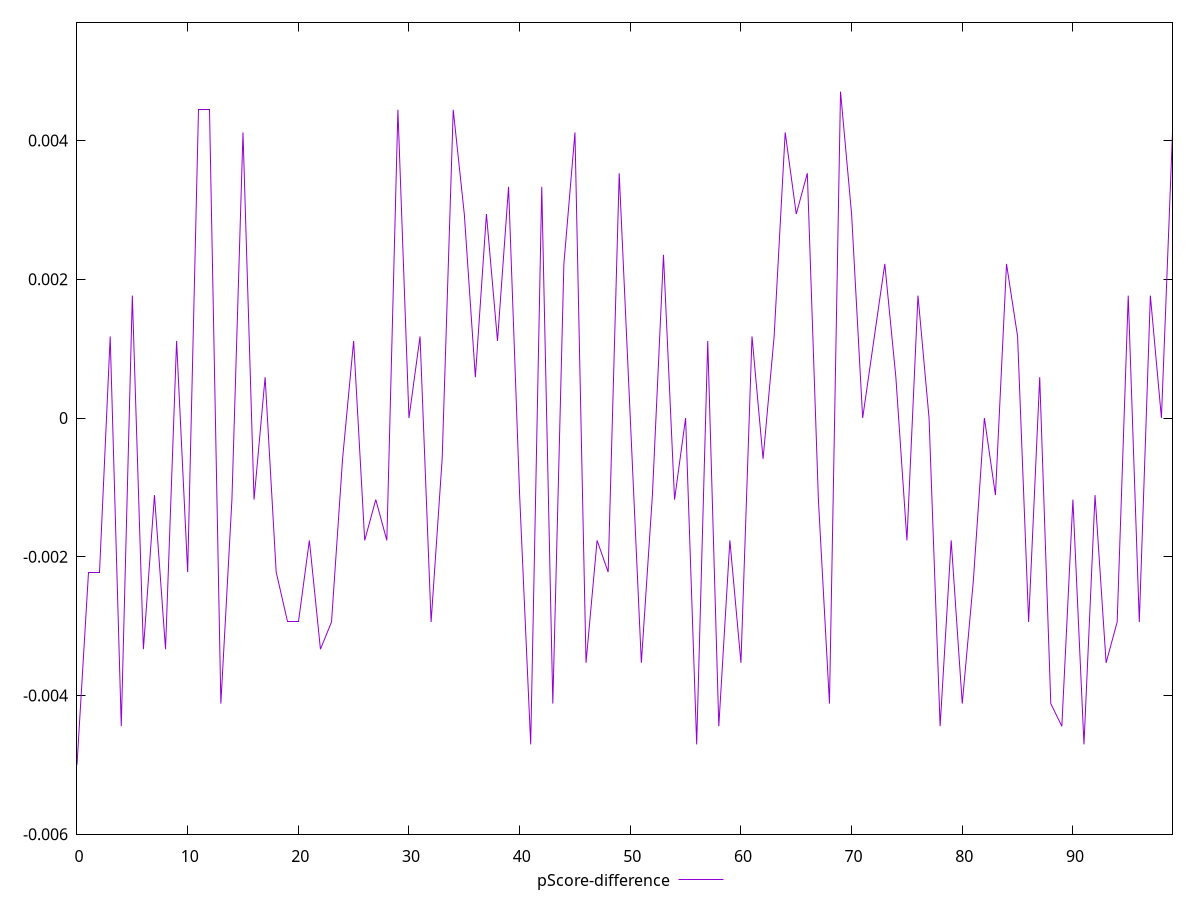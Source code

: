 reset

$pScoreDifference <<EOF
0 -0.0050000000000000044
1 -0.0022222222222222365
2 -0.0022222222222222365
3 0.0011764705882353343
4 -0.004444444444444362
5 0.001764705882352946
6 -0.0033333333333332993
7 -0.0011111111111111738
8 -0.0033333333333332993
9 0.0011111111111110628
10 -0.0022222222222222365
11 0.004444444444444473
12 0.004444444444444473
13 -0.004117647058823504
14 -0.0011764705882352788
15 0.004117647058823559
16 -0.0011764705882352788
17 0.0005882352941176117
18 -0.0022222222222222365
19 -0.002941176470588225
20 -0.002941176470588225
21 -0.001764705882352946
22 -0.0033333333333334103
23 -0.002941176470588225
24 -0.0005882352941176117
25 0.0011111111111110628
26 -0.001764705882352946
27 -0.0011764705882352788
28 -0.001764705882352946
29 0.004444444444444473
30 0
31 0.0011764705882352788
32 -0.002941176470588225
33 -0.0005882352941176117
34 0.004444444444444473
35 0.002941176470588225
36 0.0005882352941176672
37 0.0029411764705882804
38 0.0011111111111110628
39 0.0033333333333332993
40 -0.0011111111111110628
41 -0.004705882352941171
42 0.0033333333333332993
43 -0.004117647058823504
44 0.0022222222222222365
45 0.004117647058823559
46 -0.003529411764705892
47 -0.0017647058823528905
48 -0.0022222222222222365
49 0.003529411764705892
50 0
51 -0.003529411764705892
52 -0.0011111111111111738
53 0.002352941176470613
54 -0.0011764705882352788
55 0
56 -0.004705882352941171
57 0.0011111111111110628
58 -0.004444444444444473
59 -0.001764705882352946
60 -0.003529411764705892
61 0.0011764705882353343
62 -0.0005882352941176117
63 0.0011764705882352788
64 0.004117647058823504
65 0.002941176470588225
66 0.0035294117647058365
67 -0.0011764705882352788
68 -0.004117647058823504
69 0.004705882352941171
70 0.0029411764705882804
71 0
72 0.0011111111111110628
73 0.0022222222222222365
74 0.0005882352941176117
75 -0.0017647058823528905
76 0.001764705882352946
77 0
78 -0.004444444444444473
79 -0.001764705882352946
80 -0.004117647058823559
81 -0.002352941176470613
82 0
83 -0.0011111111111111738
84 0.0022222222222222365
85 0.0011764705882352788
86 -0.002941176470588225
87 0.0005882352941176672
88 -0.004117647058823559
89 -0.004444444444444473
90 -0.0011764705882352788
91 -0.004705882352941171
92 -0.0011111111111111738
93 -0.003529411764705892
94 -0.002941176470588225
95 0.001764705882352946
96 -0.002941176470588225
97 0.0017647058823529183
98 0
99 0.004117647058823559
EOF

set key outside below
set xrange [0:99]
set yrange [-0.0060000000000000045:0.005705882352941171]
set trange [-0.0060000000000000045:0.005705882352941171]
set terminal svg size 640, 500 enhanced background rgb 'white'
set output "reports/report_00027_2021-02-24T12-40-31.850Z/uses-http2/samples/music/pScore-difference/values.svg"

plot $pScoreDifference title "pScore-difference" with line

reset
